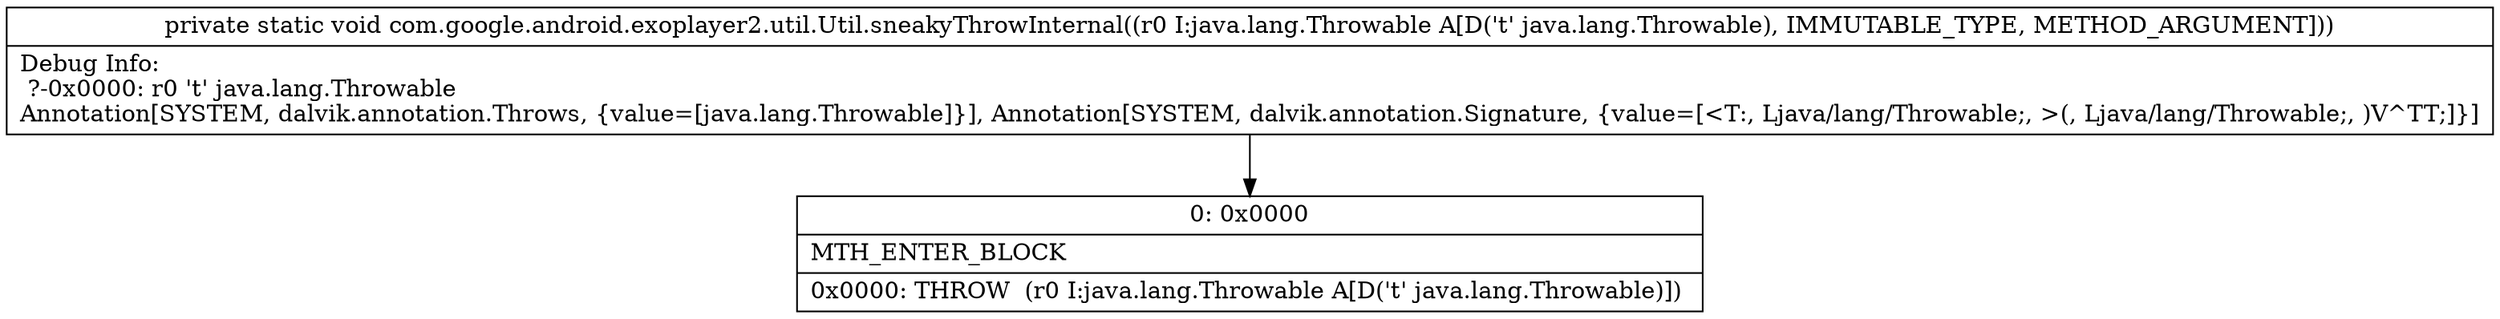 digraph "CFG forcom.google.android.exoplayer2.util.Util.sneakyThrowInternal(Ljava\/lang\/Throwable;)V" {
Node_0 [shape=record,label="{0\:\ 0x0000|MTH_ENTER_BLOCK\l|0x0000: THROW  (r0 I:java.lang.Throwable A[D('t' java.lang.Throwable)]) \l}"];
MethodNode[shape=record,label="{private static void com.google.android.exoplayer2.util.Util.sneakyThrowInternal((r0 I:java.lang.Throwable A[D('t' java.lang.Throwable), IMMUTABLE_TYPE, METHOD_ARGUMENT]))  | Debug Info:\l  ?\-0x0000: r0 't' java.lang.Throwable\lAnnotation[SYSTEM, dalvik.annotation.Throws, \{value=[java.lang.Throwable]\}], Annotation[SYSTEM, dalvik.annotation.Signature, \{value=[\<T:, Ljava\/lang\/Throwable;, \>(, Ljava\/lang\/Throwable;, )V^TT;]\}]\l}"];
MethodNode -> Node_0;
}

